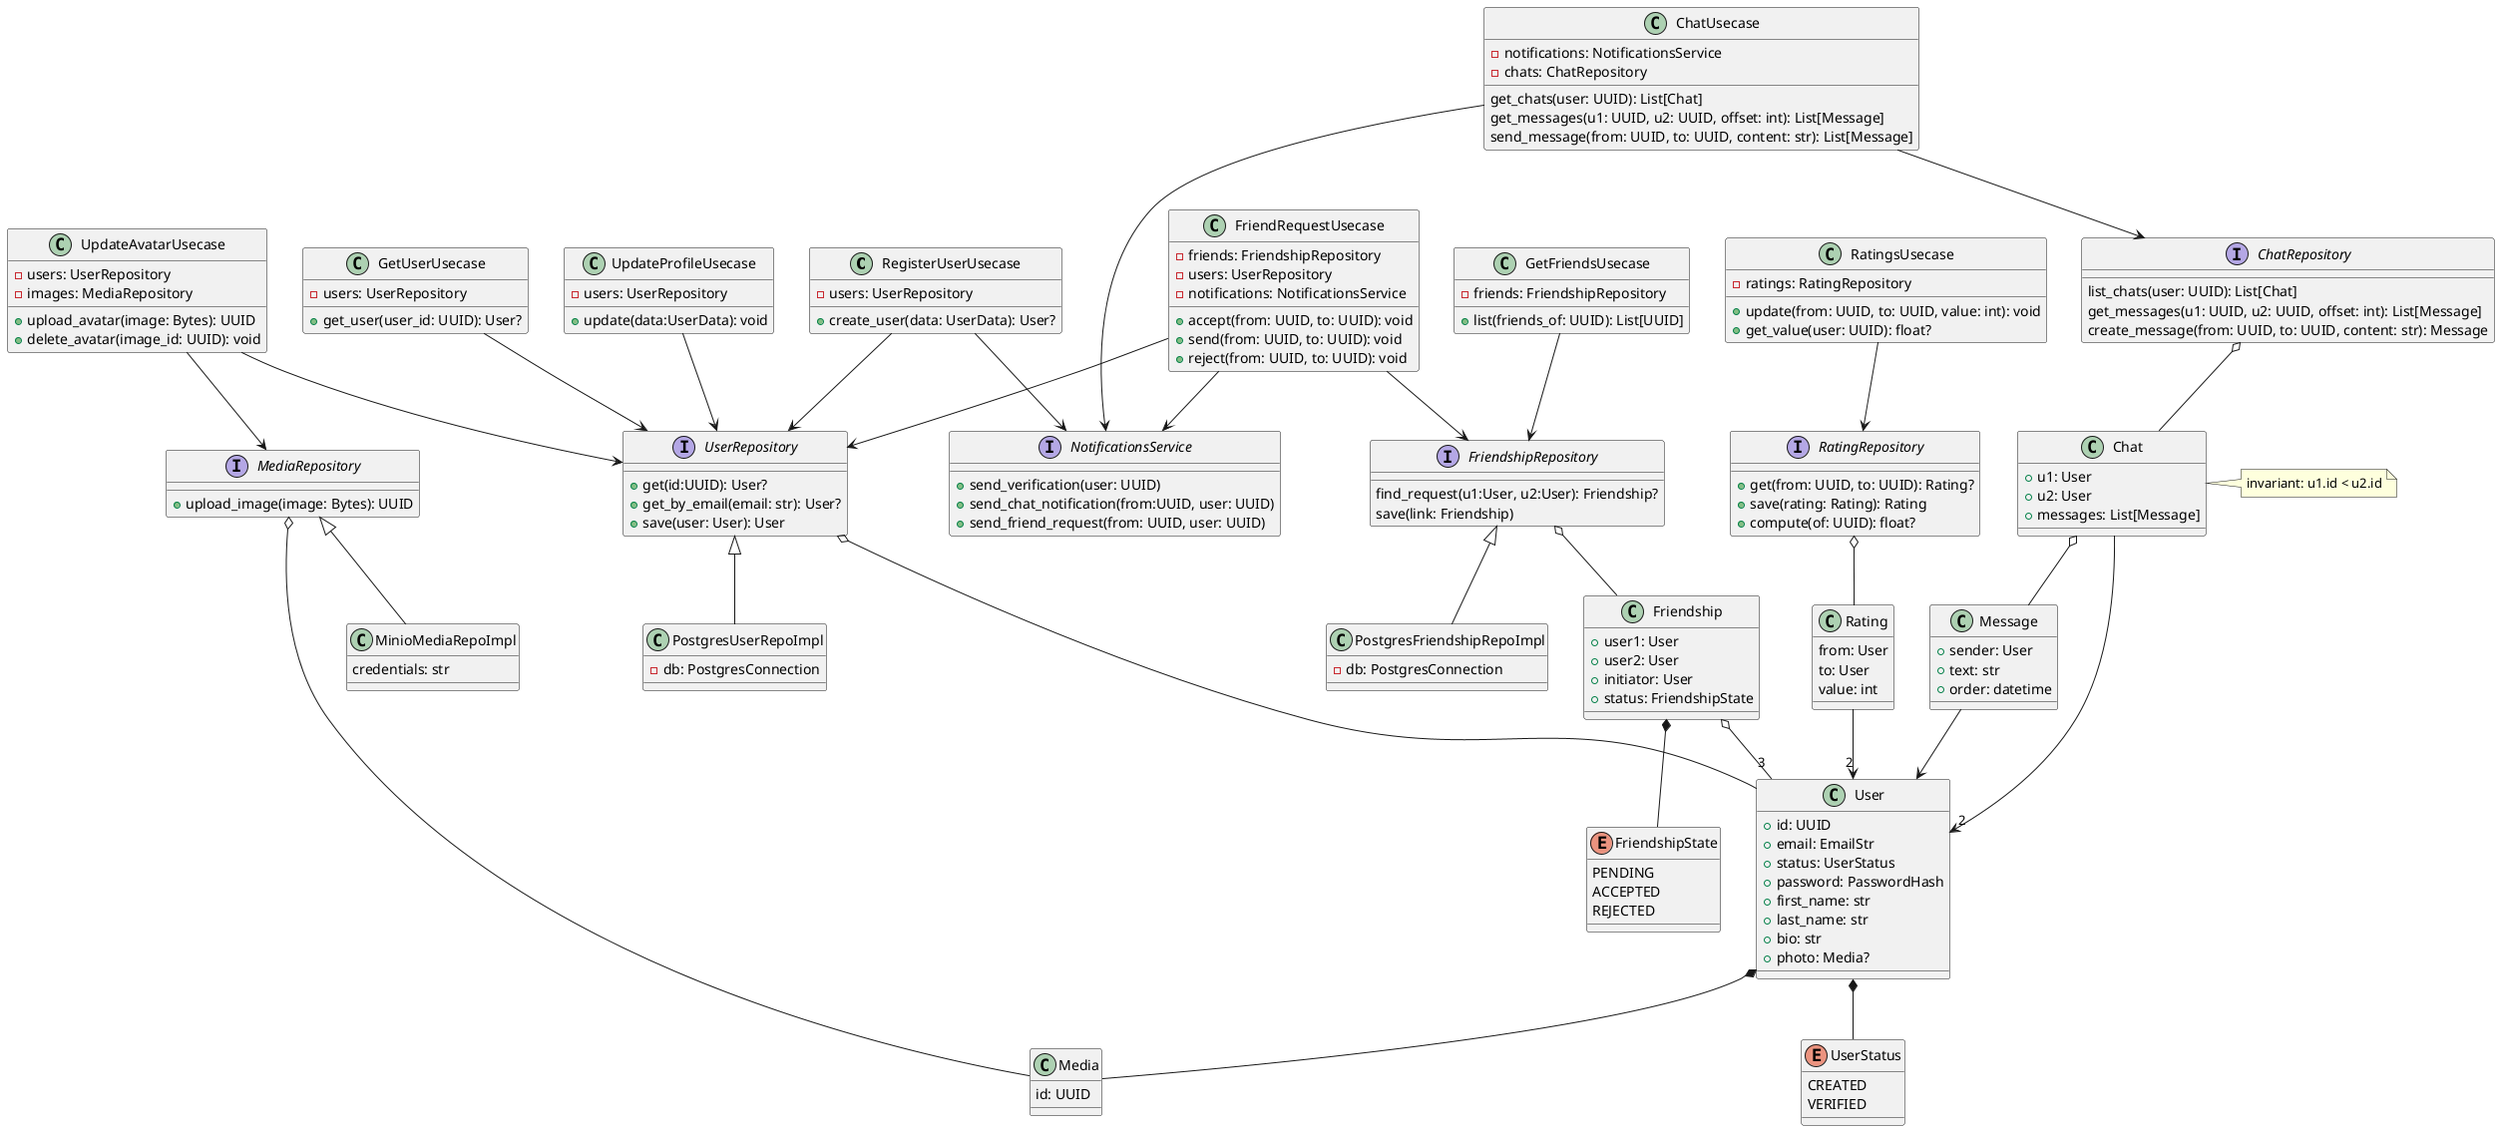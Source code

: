 @startuml classes

class RegisterUserUsecase {
    - users: UserRepository
    + create_user(data: UserData): User?
}
RegisterUserUsecase --> UserRepository


class GetUserUsecase {
    - users: UserRepository
    + get_user(user_id: UUID): User?
}
GetUserUsecase --> UserRepository

class UpdateProfileUsecase {
    - users: UserRepository
    + update(data:UserData): void
}
UpdateProfileUsecase --> UserRepository


class UpdateAvatarUsecase {
    - users: UserRepository
    - images: MediaRepository
    + upload_avatar(image: Bytes): UUID
    + delete_avatar(image_id: UUID): void
}
UpdateAvatarUsecase --> UserRepository
UpdateAvatarUsecase --> MediaRepository


class User {
    + id: UUID
    + email: EmailStr
    + status: UserStatus
    + password: PasswordHash
    + first_name: str
    + last_name: str
    + bio: str
    + photo: Media?
}

enum UserStatus {
    CREATED
    VERIFIED
}

User *-- Media

User *-- UserStatus

class Media {
    id: UUID
}

interface UserRepository {
    + get(id:UUID): User?
    + get_by_email(email: str): User?
    + save(user: User): User
}


UserRepository o-- User

class PostgresUserRepoImpl {
    - db: PostgresConnection
}

PostgresUserRepoImpl -u-|> UserRepository

interface MediaRepository {
    + upload_image(image: Bytes): UUID
}

MediaRepository o-- Media

class MinioMediaRepoImpl {
    credentials: str
}

MinioMediaRepoImpl -u-|> MediaRepository

RegisterUserUsecase --> NotificationsService

interface NotificationsService {
    + send_verification(user: UUID)
    + send_chat_notification(from:UUID, user: UUID)
    + send_friend_request(from: UUID, user: UUID)
}

class Friendship {
    + user1: User
    + user2: User
    + initiator: User
    + status: FriendshipState
}



enum FriendshipState {
    PENDING
    ACCEPTED
    REJECTED
}

Friendship *-- FriendshipState

Friendship o-- "3" User

interface FriendshipRepository {
    find_request(u1:User, u2:User): Friendship?
    save(link: Friendship)
}

FriendshipRepository o-- Friendship

class PostgresFriendshipRepoImpl {
    - db: PostgresConnection
}

PostgresFriendshipRepoImpl -up-|> FriendshipRepository

class GetFriendsUsecase {
    - friends: FriendshipRepository

    + list(friends_of: UUID): List[UUID]
}

GetFriendsUsecase --> FriendshipRepository

class FriendRequestUsecase {
    - friends: FriendshipRepository
    - users: UserRepository
    - notifications: NotificationsService

    + accept(from: UUID, to: UUID): void
    + send(from: UUID, to: UUID): void
    + reject(from: UUID, to: UUID): void
}


FriendRequestUsecase --> NotificationsService
FriendRequestUsecase --> FriendshipRepository
FriendRequestUsecase --> UserRepository

class Rating {
    from: User
    to: User
    value: int
}

Rating --> "2" User

interface RatingRepository {
    + get(from: UUID, to: UUID): Rating?
    + save(rating: Rating): Rating
    + compute(of: UUID): float?
}

RatingRepository o-- Rating

class RatingsUsecase {
    - ratings: RatingRepository

    + update(from: UUID, to: UUID, value: int): void
    + get_value(user: UUID): float?
}

RatingsUsecase --> RatingRepository

class Message {
    + sender: User
    + text: str
    + order: datetime
}

class Chat {
    + u1: User
    + u2: User
    + messages: List[Message]
}

note right of Chat: invariant: u1.id < u2.id

Chat --> "2" User

Chat o-- Message
Message --> User

interface ChatRepository {
    list_chats(user: UUID): List[Chat]
    get_messages(u1: UUID, u2: UUID, offset: int): List[Message]
    create_message(from: UUID, to: UUID, content: str): Message
}

ChatRepository o-- Chat

class ChatUsecase {
    - notifications: NotificationsService
    - chats: ChatRepository

    get_chats(user: UUID): List[Chat]
    get_messages(u1: UUID, u2: UUID, offset: int): List[Message]
    send_message(from: UUID, to: UUID, content: str): List[Message]
}

ChatUsecase --> ChatRepository
ChatUsecase --> NotificationsService

@enduml